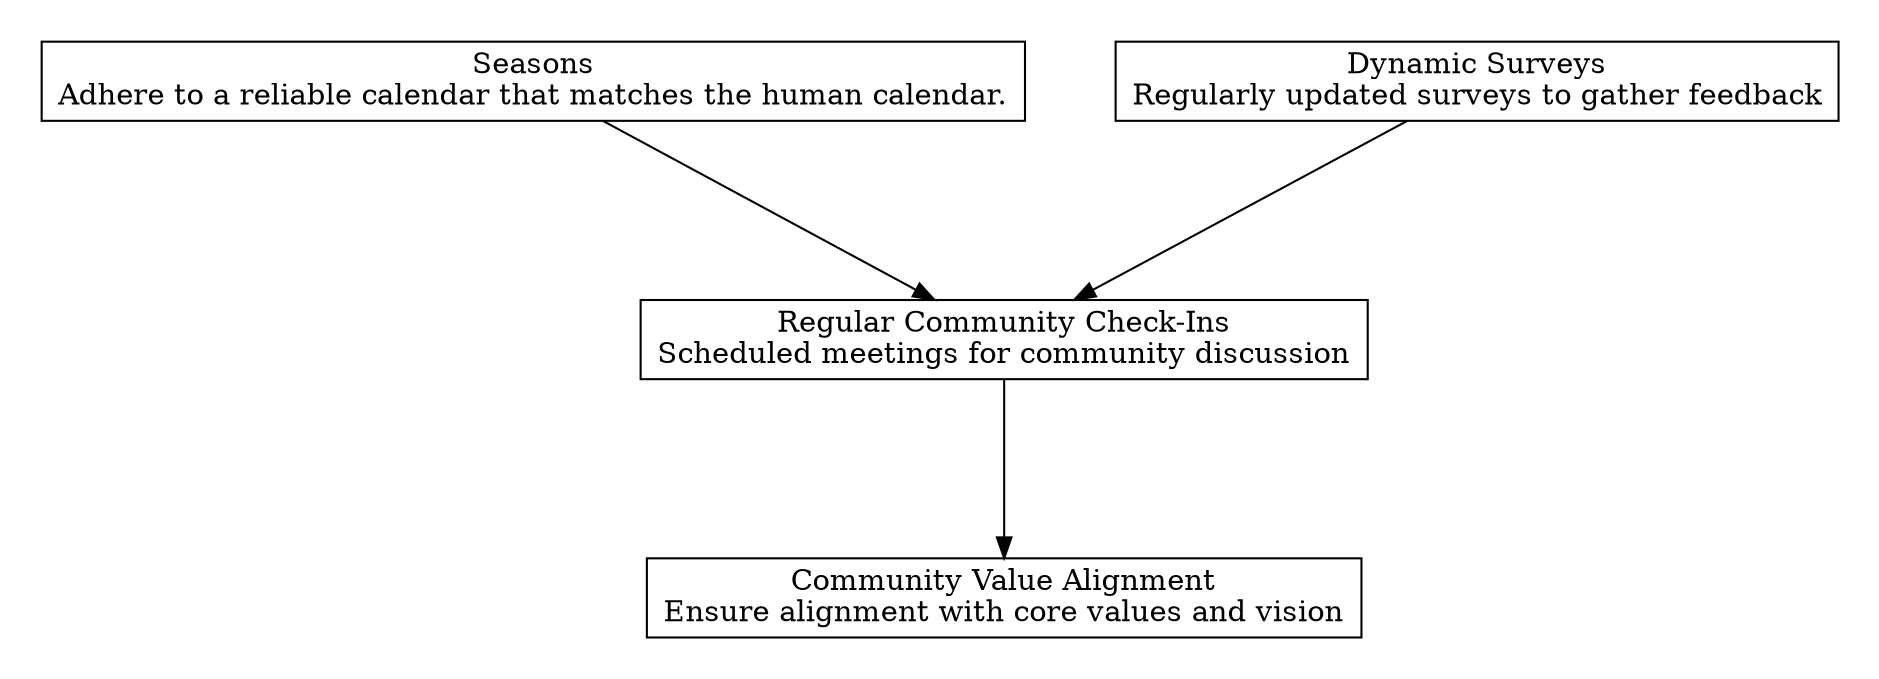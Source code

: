 digraph "" {
	graph [nodesep=0.6,
		rankdir=TB,
		ranksep=1.2
	];
	node [label="\N",
		shape=box
	];
	subgraph cluster_predecessors {
		graph [rank=max,
			style=invis
		];
		"Dynamic Surveys"	[label="Dynamic Surveys\nRegularly updated surveys to gather feedback"];
		Seasons	[label="Seasons\nAdhere to a reliable calendar that matches the human calendar.\n"];
	}
	subgraph cluster_descendants {
		graph [rank=min,
			style=invis
		];
		"Community Value Alignment"	[label="Community Value Alignment\nEnsure alignment with core values and vision"];
	}
	"Regular Community Check-Ins"	[label="Regular Community Check-Ins\nScheduled meetings for community discussion"];
	"Regular Community Check-Ins" -> "Community Value Alignment";
	"Dynamic Surveys" -> "Regular Community Check-Ins";
	Seasons -> "Regular Community Check-Ins";
}
